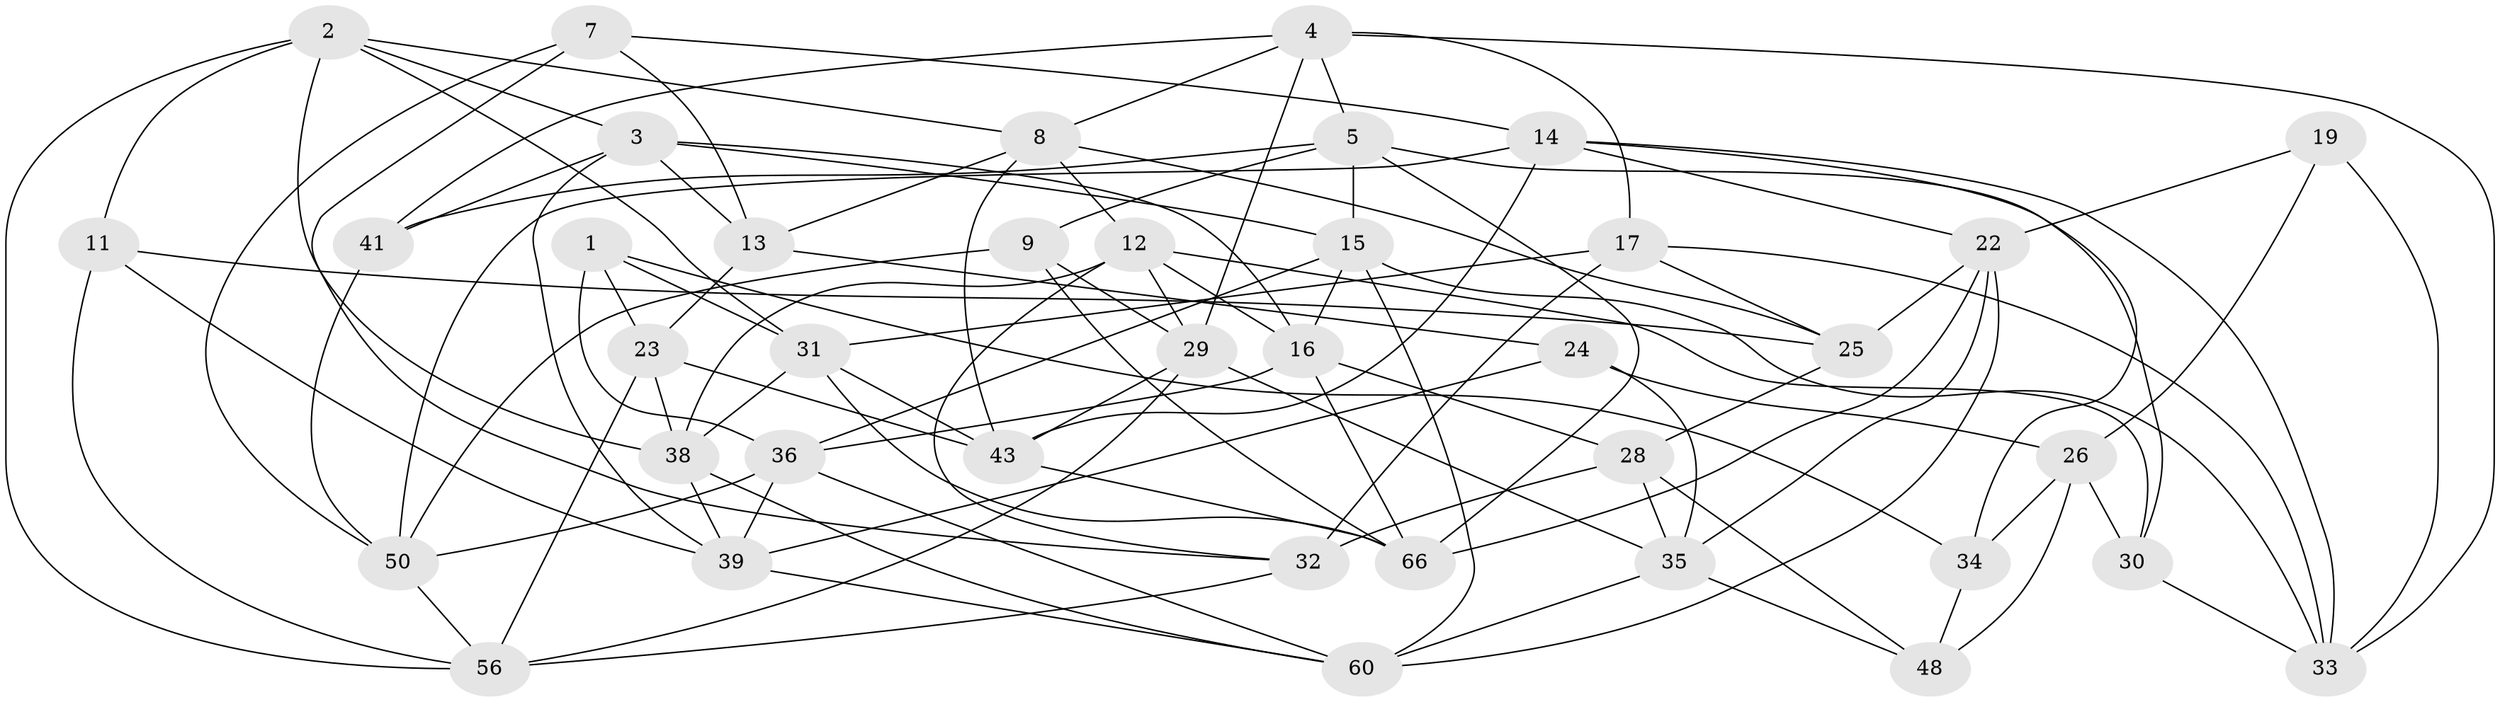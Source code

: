 // original degree distribution, {4: 1.0}
// Generated by graph-tools (version 1.1) at 2025/11/02/27/25 16:11:47]
// undirected, 39 vertices, 103 edges
graph export_dot {
graph [start="1"]
  node [color=gray90,style=filled];
  1;
  2 [super="+10"];
  3 [super="+44"];
  4 [super="+27"];
  5 [super="+6"];
  7;
  8 [super="+57"];
  9;
  11;
  12 [super="+40"];
  13 [super="+20"];
  14 [super="+21"];
  15 [super="+45"];
  16 [super="+18"];
  17 [super="+58"];
  19;
  22 [super="+63"];
  23 [super="+54"];
  24;
  25 [super="+49"];
  26 [super="+55"];
  28 [super="+42"];
  29 [super="+59"];
  30;
  31 [super="+37"];
  32 [super="+53"];
  33 [super="+46"];
  34;
  35 [super="+47"];
  36 [super="+67"];
  38 [super="+64"];
  39 [super="+52"];
  41;
  43 [super="+62"];
  48;
  50 [super="+51"];
  56 [super="+61"];
  60 [super="+65"];
  66 [super="+68"];
  1 -- 36;
  1 -- 31;
  1 -- 23;
  1 -- 34;
  2 -- 11;
  2 -- 3;
  2 -- 31;
  2 -- 56;
  2 -- 38;
  2 -- 8;
  3 -- 16;
  3 -- 13;
  3 -- 41;
  3 -- 39;
  3 -- 15;
  4 -- 33;
  4 -- 29;
  4 -- 17;
  4 -- 41;
  4 -- 5;
  4 -- 8;
  5 -- 41;
  5 -- 9;
  5 -- 66;
  5 -- 30;
  5 -- 15;
  7 -- 13;
  7 -- 32;
  7 -- 14;
  7 -- 50;
  8 -- 12;
  8 -- 25;
  8 -- 13;
  8 -- 43;
  9 -- 50;
  9 -- 29;
  9 -- 66;
  11 -- 56;
  11 -- 39;
  11 -- 25;
  12 -- 30;
  12 -- 29;
  12 -- 32;
  12 -- 38;
  12 -- 16;
  13 -- 23 [weight=2];
  13 -- 24;
  14 -- 43;
  14 -- 34;
  14 -- 33;
  14 -- 50;
  14 -- 22;
  15 -- 60;
  15 -- 16;
  15 -- 33;
  15 -- 36;
  16 -- 36;
  16 -- 66;
  16 -- 28;
  17 -- 32 [weight=2];
  17 -- 33;
  17 -- 25;
  17 -- 31;
  19 -- 33;
  19 -- 26 [weight=2];
  19 -- 22;
  22 -- 60;
  22 -- 25;
  22 -- 66;
  22 -- 35;
  23 -- 56;
  23 -- 43;
  23 -- 38;
  24 -- 26;
  24 -- 39;
  24 -- 35;
  25 -- 28 [weight=2];
  26 -- 48;
  26 -- 34;
  26 -- 30;
  28 -- 35;
  28 -- 32;
  28 -- 48;
  29 -- 35;
  29 -- 56;
  29 -- 43;
  30 -- 33;
  31 -- 66;
  31 -- 43;
  31 -- 38;
  32 -- 56;
  34 -- 48;
  35 -- 48;
  35 -- 60;
  36 -- 39;
  36 -- 50;
  36 -- 60;
  38 -- 60;
  38 -- 39;
  39 -- 60;
  41 -- 50;
  43 -- 66;
  50 -- 56;
}
